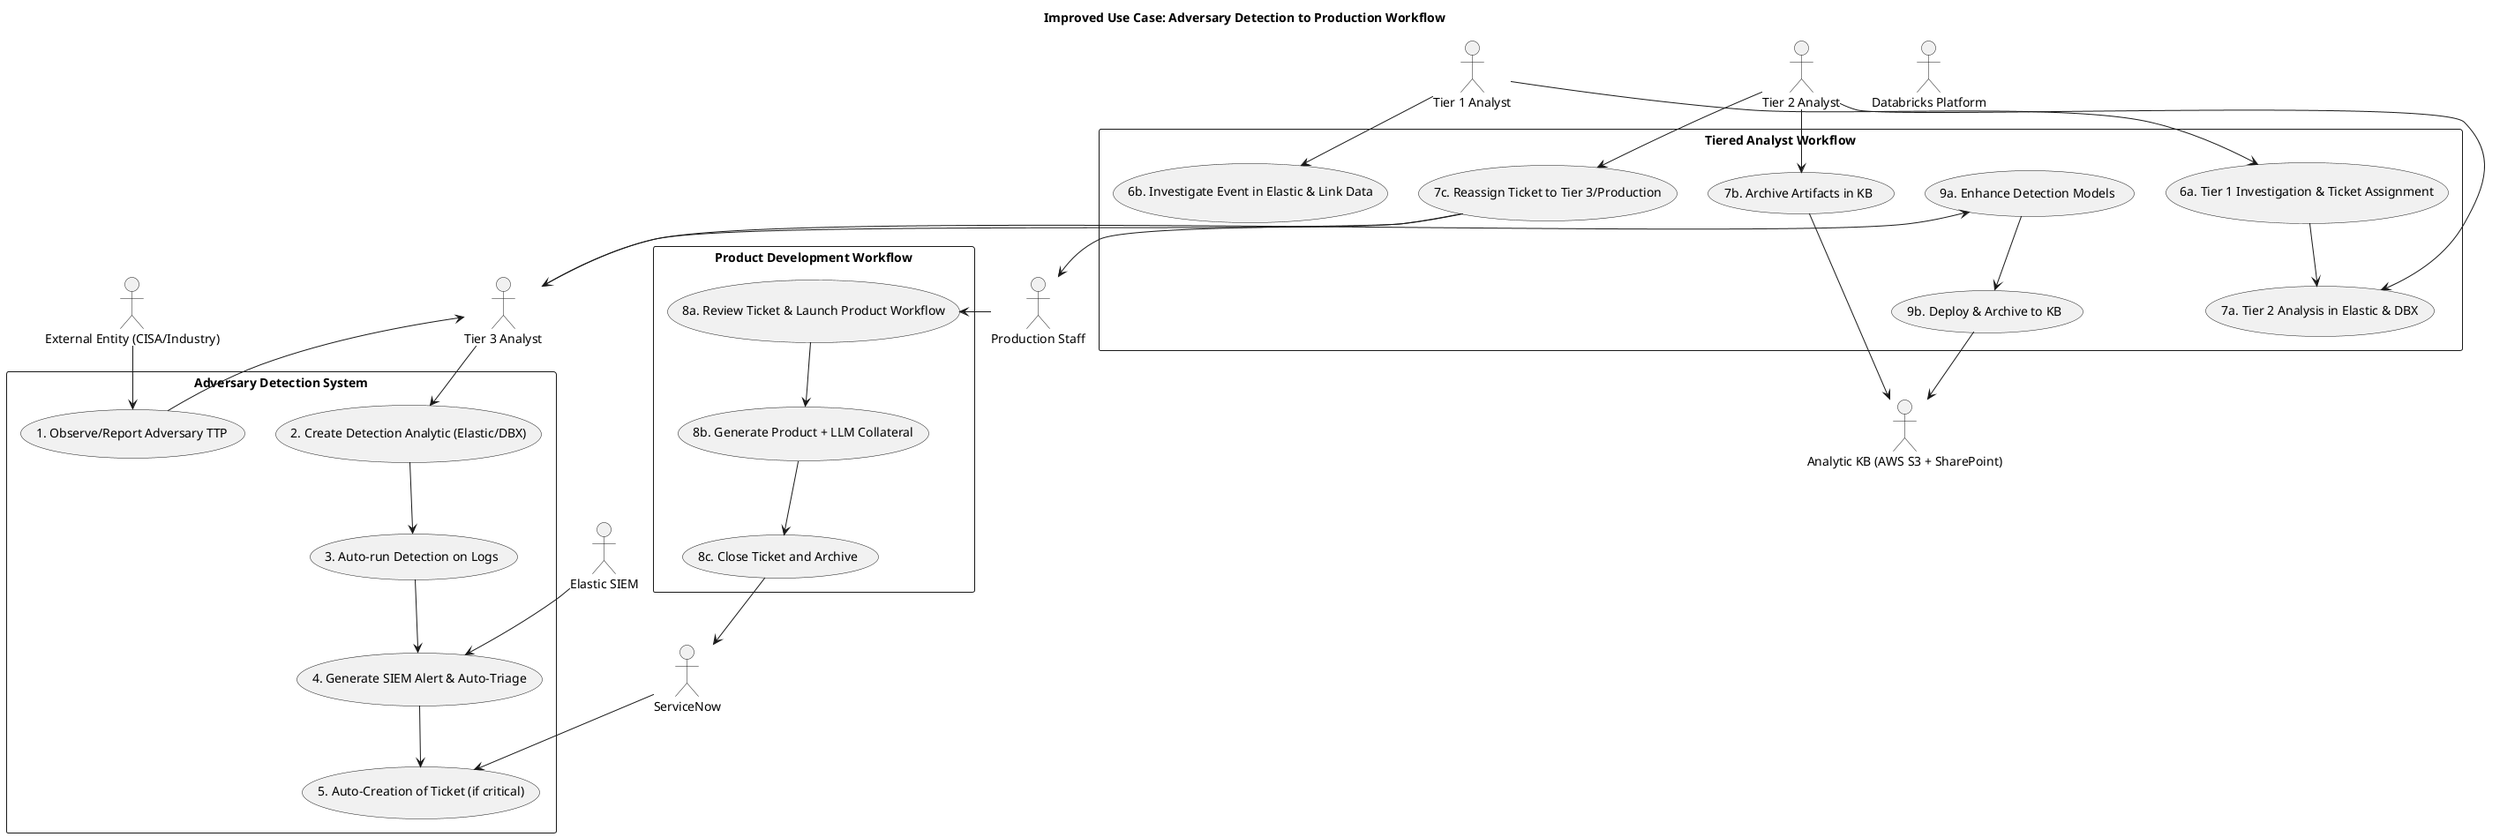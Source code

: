 
@startuml
	title Improved Use Case: Adversary Detection to Production Workflow
	'left to right direction
	
	actor "External Entity (CISA/Industry)" as External
	actor "Tier 3 Analyst" as T3
	actor "Tier 2 Analyst" as T2
	actor "Tier 1 Analyst" as T1
	actor "Production Staff" as Prod
	actor "Elastic SIEM" as Elastic
	actor "Databricks Platform" as DBX
	actor "ServiceNow" as SN
	actor "Analytic KB (AWS S3 + SharePoint)" as KB
	
	rectangle "Adversary Detection System" {
	    usecase "1. Observe/Report Adversary TTP" as UC1
	    usecase "2. Create Detection Analytic (Elastic/DBX)" as UC2
	    usecase "3. Auto-run Detection on Logs" as UC3
	    usecase "4. Generate SIEM Alert & Auto-Triage" as UC4
	    usecase "5. Auto-Creation of Ticket (if critical)" as UC5
	}
	
	rectangle "Tiered Analyst Workflow" {
	    usecase "6a. Tier 1 Investigation & Ticket Assignment" as UC6a
	    usecase "6b. Investigate Event in Elastic & Link Data" as UC6b
	
	    usecase "7a. Tier 2 Analysis in Elastic & DBX" as UC7a
	    usecase "7b. Archive Artifacts in KB" as UC7b
	    usecase "7c. Reassign Ticket to Tier 3/Production" as UC7c
	
	    usecase "9a. Enhance Detection Models" as UC9a
	    usecase "9b. Deploy & Archive to KB" as UC9b
	}
	
	rectangle "Product Development Workflow" {
	    usecase "8a. Review Ticket & Launch Product Workflow" as UC8a
	    usecase "8b. Generate Product + LLM Collateral" as UC8b
	    usecase "8c. Close Ticket and Archive" as UC8c
	}
	
	' Relationships
	External --> UC1
	UC1 --> T3
	T3 --> UC2
	UC2 --> UC3
	UC3 --> UC4
	Elastic --> UC4
	UC4 --> UC5
	SN --> UC5
	
	T1 --> UC6a
	T1 --> UC6b
	UC6a --> UC7a
	T2 --> UC7a
	T2 --> UC7b
	T2 --> UC7c
	UC7b --> KB
	UC7c --> T3
	UC7c --> Prod
	
	Prod --> UC8a
	UC8a --> UC8b
	UC8b --> UC8c
	UC8c --> SN
	
	T3 --> UC9a
	UC9a --> UC9b
	UC9b --> KB

@enduml


@startuml
	title Activity Diagram: Adversary Detection to Production Workflow
	
	start
	:Observe/Report Adversary TTP;
	:Create Detection Analytic;
	:Run Detection on Logs;
	:Generate Alert & Auto-Triage;
	:Auto-Creation of Ticket;
	if (Is ticket critical?) then (yes)
	  :Tier 1 Investigation;
	  :Tier 2 Analysis;
	  :Assign to Tier 3 or Production;
	  if (Assigned to Production) then (yes)
	    :Review & Generate Product;
	    :Close Ticket;
	  else (no)
	    :Enhance Detection Models;
	    :Deploy and Archive to KB;
	  endif
	endif
	stop

@enduml


@startuml
	title Sequence Diagram: Adversary Detection to Production Workflow
	
	actor "External Entity" as Ext
	participant "T3 Analyst" as T3
	participant "Elastic" as Elastic
	participant "ServiceNow" as SN
	participant "T1 Analyst" as T1
	participant "T2 Analyst" as T2
	participant "Production" as Prod
	participant "KB" as KB
	
	Ext -> T3 : Observe/Report TTP
	T3 -> Elastic : Create Detection Analytic
	Elastic -> Elastic : Run Detection on Logs
	Elastic -> SN : Send Alert + Auto-Triage
	SN -> T1 : Assign Critical Ticket
	T1 -> T2 : Escalate to Tier 2
	T2 -> KB : Archive Artifacts
	T2 -> T3 : Assign to Tier 3
	T3 -> KB : Enhance and Archive
	T2 -> Prod : Assign to Productaion
	Prod -> SN : Launch Product Workflow
	Prod -> SN : Close Ticket

@enduml


@startuml
	title State Diagram: Adversary Detection and Workflow
	
	[*] --> Reported
	Reported --> DetectionCreated : T3 Analyst
	DetectionCreated --> DetectionExecuted : Elastic
	DetectionExecuted --> AlertGenerated : SIEM
	AlertGenerated --> TicketCreated : ServiceNow
	TicketCreated --> Tier1Investigating : Tier 1 Analyst
	Tier1Investigating --> Tier2Investigating : Escalate
	Tier2Investigating --> Assigned : Assign to T3 or Prod
	Assigned --> Modeling : Tier 3 Analyst
	Assigned --> Production : Production Staff
	Modeling --> Archived : KB
	Production --> ProductReleased : Close ticket
	ProductReleased --> [*]

@enduml


@startuml
	title Class Diagram: Detection and Response
	
	class TTPReport { 
		+submit() 
	}
	class DetectionAnalytic { 
		+create() 
		+run() 
	}
	class Alert { 
		+triage() 
	}
	class Ticket { 
		+assign() 
	}
	class Analyst { 
		+investigate() 
	}
	class Tier1Analyst
	class Tier2Analyst
	class Tier3Analyst { 
		+enhanceModel() 
	}
	class ProductionStaff { 
		+createProduct() 
	}
	class KnowledgeBase { 
		+archive() 
	}
	
	TTPReport --> DetectionAnalytic
	DetectionAnalytic --> Alert
	Alert --> Ticket
	Ticket --> Analyst
	Analyst <|-- Tier1Analyst
	Analyst <|-- Tier2Analyst
	Analyst <|-- Tier3Analyst
	Ticket --> ProductionStaff
	Tier3Analyst --> KnowledgeBase
	ProductionStaff --> KnowledgeBase

@enduml


@startuml
	title Object Diagram: Runtime Example
	
	object ttp <<TTPReport>>
	ttp : id = TTP-001
	
	object analytic <<DetectionAnalytic>>
	analytic : tool = Elastic
	
	object alert <<Alert>>
	alert : severity = High
	
	object ticket <<Ticket>>
	ticket : id = INC-0001
	
	object t1 <<Tier1Analyst>>
	object t2 <<Tier2Analyst>>
	object t3 <<Tier3Analyst>>
	object prod <<ProductionStaff>>
	object kb <<KnowledgeBase>>
	
	ttp --> analytic
	analytic --> alert
	alert --> ticket
	ticket --> t1
	ticket --> t2
	ticket --> t3
	t3 --> kb
	prod --> kb

@enduml


@startuml
	title Component Diagram: System Components
	
	package "Adversary Detection System" {
	  [Elastic SIEM] --> [ServiceNow]
	  [Databricks] --> [Elastic SIEM]
	  [Elastic SIEM] --> [Analyst Dashboard]
	}
	
	package "Analyst Workflows" {
	  [Tier 1] --> [Elastic SIEM]
	  [Tier 2] --> [Databricks]
	  [Tier 3] --> [Detection Engine]
	  [Production] --> [Product Generator]
	}
	
	[ServiceNow] --> [Knowledge Base]
	[Detection Engine] --> [Elastic SIEM]
	[Product Generator] --> [Knowledge Base]

@enduml


@startuml
	title Deployment Diagram: System Deployment
	
	node "CISA Analyst Workstation" {
	  component "Elastic SIEM Dashboard"
	  component "ServiceNow UI"
	}
	
	node "Cloud Infrastructure" {
	  component "Databricks"
	  component "Elastic Backend"
	  component "ServiceNow Backend"
	  component "LLM Product Generator"
	}
	
	node "Storage Services" {
	  database "Analytic KB (S3 + SharePoint)"
	}
	
	"Elastic SIEM Dashboard" --> "Elastic Backend"
	"ServiceNow UI" --> "ServiceNow Backend"
	"Databricks" --> "Elastic Backend"
	"ServiceNow Backend" --> "Analytic KB (S3 + SharePoint)"
	"LLM Product Generator" --> "Analytic KB (S3 + SharePoint)"

@enduml

